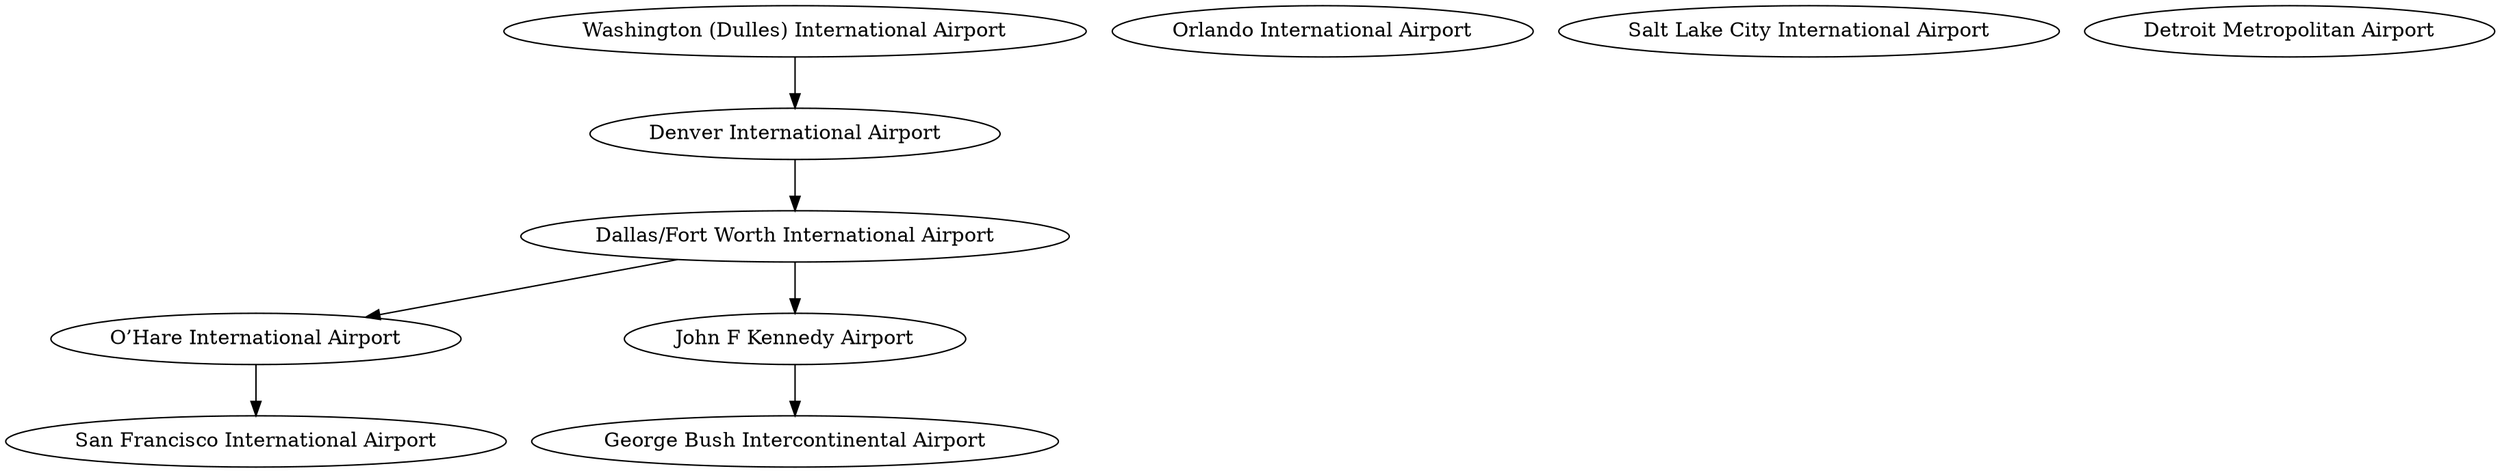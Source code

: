 digraph flightDataModified {
    DEN [label="Denver International Airport",pos="39.849312,104.673828"];
    DFW [label="Dallas/Fort Worth International Airport",pos="32.7079,96.9209"];
    MCO [label="Orlando International Airport",pos="28.4240,81.3099"];
    IAD [label="Washington (Dulles) International Airport",pos="38.9531,77.4565"];
    IAH [label="George Bush Intercontinental Airport",pos="29.9902,95.3368"];
    SLC [label="Salt Lake City International Airport",pos="40.7608,111.8910"];
    ORD [label="O’Hare International Airport",pos="41.9803,87.9090"];
    SFO [label="San Francisco International Airport",pos="37.6213,122.3790"];
    JFK [label="John F Kennedy Airport",pos="40.6446,73.7858"];
    DTW [label="Detroit Metropolitan Airport",pos="42.2162,83.3554"];
    DEN -> DFW [weight=1032];
    DFW -> ORD [weight=1290];
    DFW -> JFK [weight=2239];
    IAD -> DEN [weight=2337];
    ORD -> SFO [weight=2971];
    JFK -> IAH [weight=2280];
}